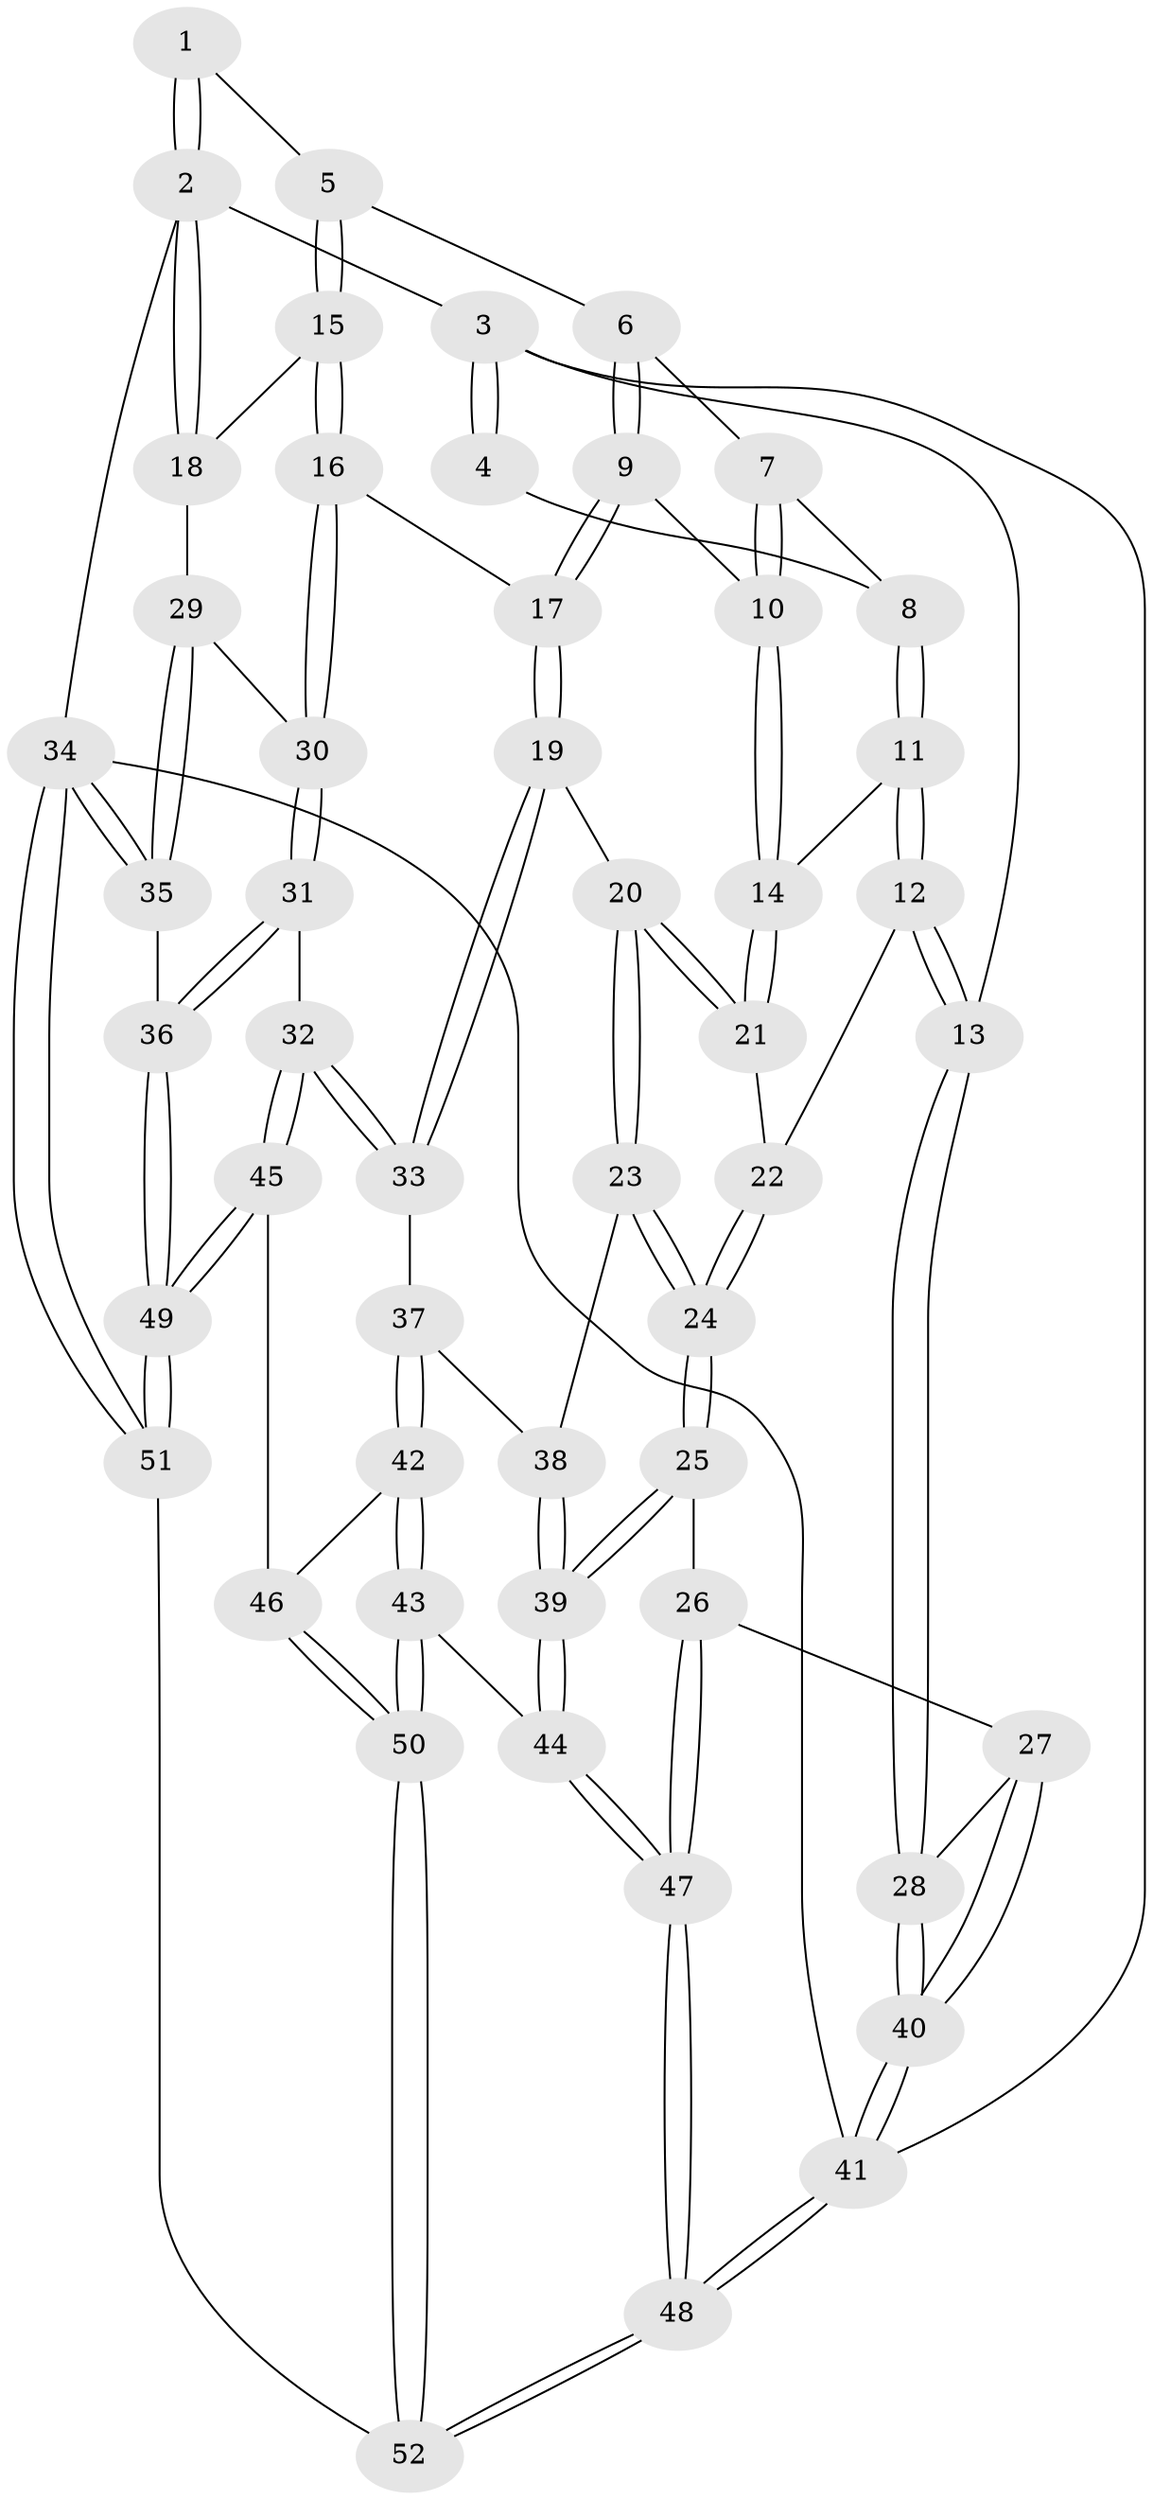 // Generated by graph-tools (version 1.1) at 2025/11/02/27/25 16:11:51]
// undirected, 52 vertices, 127 edges
graph export_dot {
graph [start="1"]
  node [color=gray90,style=filled];
  1 [pos="+0.514892089878738+0"];
  2 [pos="+1+0"];
  3 [pos="+0+0"];
  4 [pos="+0.29954367444613994+0"];
  5 [pos="+0.684145104128399+0.14774586430327413"];
  6 [pos="+0.5823343905941355+0.21405882307587454"];
  7 [pos="+0.48990849663634367+0.2196380554466946"];
  8 [pos="+0.3190269257669759+0.08531062350648728"];
  9 [pos="+0.4956244600455316+0.34952476559393353"];
  10 [pos="+0.47594957534798454+0.34815855474424595"];
  11 [pos="+0.3163159089378296+0.11814827150924628"];
  12 [pos="+0.17874417575643986+0.37954310670035746"];
  13 [pos="+0+0.46434142594134653"];
  14 [pos="+0.4309392527131563+0.3563227527009439"];
  15 [pos="+0.7246059984459482+0.17692344209583127"];
  16 [pos="+0.7474436965048192+0.40466253585621065"];
  17 [pos="+0.647023210170481+0.42683697145950866"];
  18 [pos="+1+0"];
  19 [pos="+0.5389569161228659+0.5474750032570965"];
  20 [pos="+0.512216212878986+0.5509550386882636"];
  21 [pos="+0.3949882389974333+0.40127809861489183"];
  22 [pos="+0.34362008541178807+0.424560755819336"];
  23 [pos="+0.4312073570169857+0.6136593034643959"];
  24 [pos="+0.34338506558515297+0.6430754823281162"];
  25 [pos="+0.3148732074408889+0.6747311729369131"];
  26 [pos="+0.31349377030277537+0.6751782815396519"];
  27 [pos="+0.2506323357939221+0.6558753648394098"];
  28 [pos="+0+0.47086040348001423"];
  29 [pos="+1+0.2944870410925974"];
  30 [pos="+0.7942629306728759+0.44184680250072694"];
  31 [pos="+0.8304346784214255+0.6608433533316901"];
  32 [pos="+0.8067179172199084+0.6734830613488321"];
  33 [pos="+0.6187341906238443+0.6698716798054217"];
  34 [pos="+1+1"];
  35 [pos="+1+0.7795946187289132"];
  36 [pos="+0.9963003376371612+0.7517069617970142"];
  37 [pos="+0.5973256218900098+0.6915803530097832"];
  38 [pos="+0.5382921290307172+0.7094672158705174"];
  39 [pos="+0.4668048672313229+0.8001142598740426"];
  40 [pos="+0+1"];
  41 [pos="+0+1"];
  42 [pos="+0.5980146041482262+0.7689275182031029"];
  43 [pos="+0.5069343348188909+0.8776045587848258"];
  44 [pos="+0.4860382608982195+0.8527158936787526"];
  45 [pos="+0.7269677513839142+0.7969225095001131"];
  46 [pos="+0.6778420981627183+0.8199832702349458"];
  47 [pos="+0.2594140631154883+0.8905086351825249"];
  48 [pos="+0+1"];
  49 [pos="+0.7734783618654042+1"];
  50 [pos="+0.5452701560575159+0.9614550215991315"];
  51 [pos="+0.6911978889162805+1"];
  52 [pos="+0.5614582092678316+1"];
  1 -- 2;
  1 -- 2;
  1 -- 5;
  2 -- 3;
  2 -- 18;
  2 -- 18;
  2 -- 34;
  3 -- 4;
  3 -- 4;
  3 -- 13;
  3 -- 41;
  4 -- 8;
  5 -- 6;
  5 -- 15;
  5 -- 15;
  6 -- 7;
  6 -- 9;
  6 -- 9;
  7 -- 8;
  7 -- 10;
  7 -- 10;
  8 -- 11;
  8 -- 11;
  9 -- 10;
  9 -- 17;
  9 -- 17;
  10 -- 14;
  10 -- 14;
  11 -- 12;
  11 -- 12;
  11 -- 14;
  12 -- 13;
  12 -- 13;
  12 -- 22;
  13 -- 28;
  13 -- 28;
  14 -- 21;
  14 -- 21;
  15 -- 16;
  15 -- 16;
  15 -- 18;
  16 -- 17;
  16 -- 30;
  16 -- 30;
  17 -- 19;
  17 -- 19;
  18 -- 29;
  19 -- 20;
  19 -- 33;
  19 -- 33;
  20 -- 21;
  20 -- 21;
  20 -- 23;
  20 -- 23;
  21 -- 22;
  22 -- 24;
  22 -- 24;
  23 -- 24;
  23 -- 24;
  23 -- 38;
  24 -- 25;
  24 -- 25;
  25 -- 26;
  25 -- 39;
  25 -- 39;
  26 -- 27;
  26 -- 47;
  26 -- 47;
  27 -- 28;
  27 -- 40;
  27 -- 40;
  28 -- 40;
  28 -- 40;
  29 -- 30;
  29 -- 35;
  29 -- 35;
  30 -- 31;
  30 -- 31;
  31 -- 32;
  31 -- 36;
  31 -- 36;
  32 -- 33;
  32 -- 33;
  32 -- 45;
  32 -- 45;
  33 -- 37;
  34 -- 35;
  34 -- 35;
  34 -- 51;
  34 -- 51;
  34 -- 41;
  35 -- 36;
  36 -- 49;
  36 -- 49;
  37 -- 38;
  37 -- 42;
  37 -- 42;
  38 -- 39;
  38 -- 39;
  39 -- 44;
  39 -- 44;
  40 -- 41;
  40 -- 41;
  41 -- 48;
  41 -- 48;
  42 -- 43;
  42 -- 43;
  42 -- 46;
  43 -- 44;
  43 -- 50;
  43 -- 50;
  44 -- 47;
  44 -- 47;
  45 -- 46;
  45 -- 49;
  45 -- 49;
  46 -- 50;
  46 -- 50;
  47 -- 48;
  47 -- 48;
  48 -- 52;
  48 -- 52;
  49 -- 51;
  49 -- 51;
  50 -- 52;
  50 -- 52;
  51 -- 52;
}
